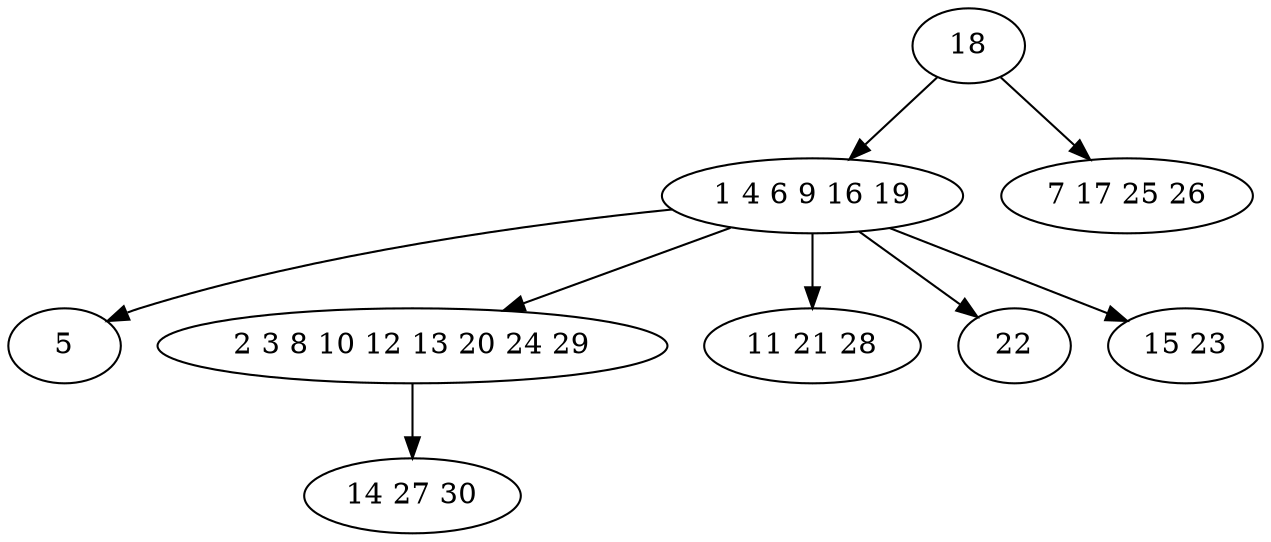 digraph true_tree {
	"0" -> "1"
	"1" -> "2"
	"1" -> "3"
	"0" -> "4"
	"1" -> "5"
	"1" -> "6"
	"1" -> "7"
	"3" -> "8"
	"0" [label="18"];
	"1" [label="1 4 6 9 16 19"];
	"2" [label="5"];
	"3" [label="2 3 8 10 12 13 20 24 29"];
	"4" [label="7 17 25 26"];
	"5" [label="11 21 28"];
	"6" [label="22"];
	"7" [label="15 23"];
	"8" [label="14 27 30"];
}
